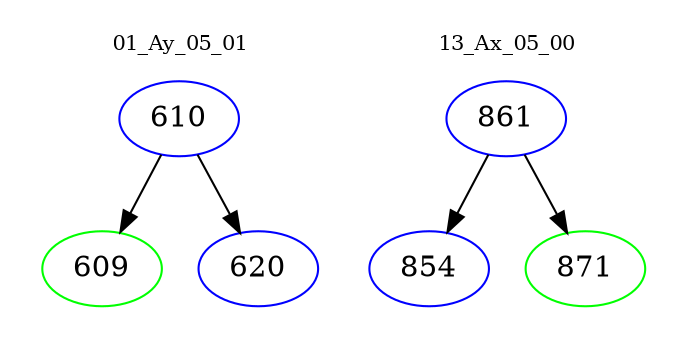 digraph{
subgraph cluster_0 {
color = white
label = "01_Ay_05_01";
fontsize=10;
T0_610 [label="610", color="blue"]
T0_610 -> T0_609 [color="black"]
T0_609 [label="609", color="green"]
T0_610 -> T0_620 [color="black"]
T0_620 [label="620", color="blue"]
}
subgraph cluster_1 {
color = white
label = "13_Ax_05_00";
fontsize=10;
T1_861 [label="861", color="blue"]
T1_861 -> T1_854 [color="black"]
T1_854 [label="854", color="blue"]
T1_861 -> T1_871 [color="black"]
T1_871 [label="871", color="green"]
}
}
